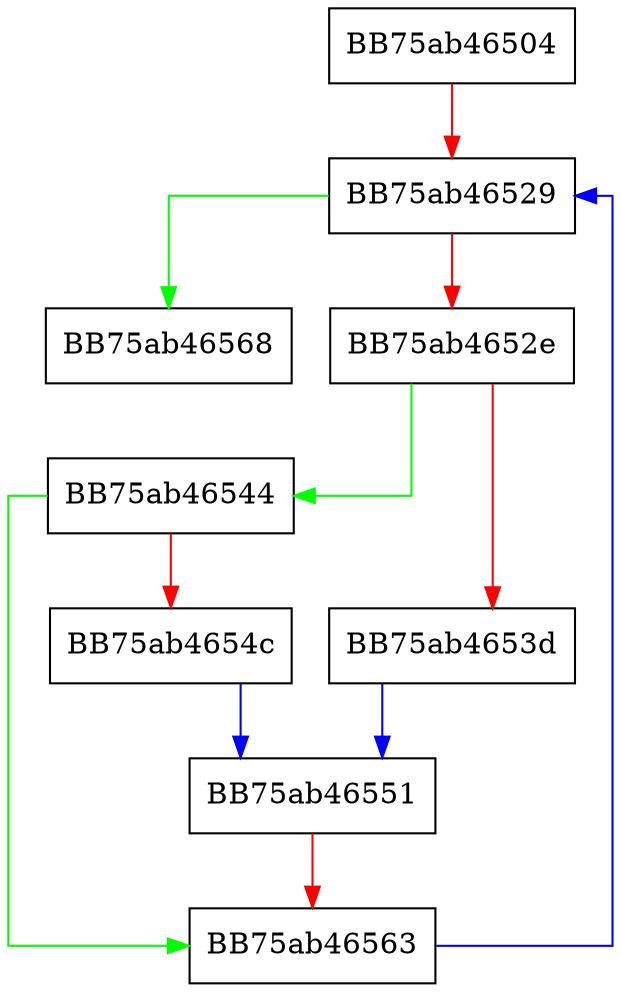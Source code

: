 digraph SendTimeoutReportsOnAllOutstandingSubmissions {
  node [shape="box"];
  graph [splines=ortho];
  BB75ab46504 -> BB75ab46529 [color="red"];
  BB75ab46529 -> BB75ab46568 [color="green"];
  BB75ab46529 -> BB75ab4652e [color="red"];
  BB75ab4652e -> BB75ab46544 [color="green"];
  BB75ab4652e -> BB75ab4653d [color="red"];
  BB75ab4653d -> BB75ab46551 [color="blue"];
  BB75ab46544 -> BB75ab46563 [color="green"];
  BB75ab46544 -> BB75ab4654c [color="red"];
  BB75ab4654c -> BB75ab46551 [color="blue"];
  BB75ab46551 -> BB75ab46563 [color="red"];
  BB75ab46563 -> BB75ab46529 [color="blue"];
}